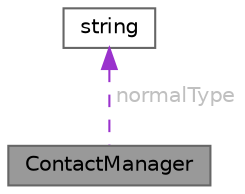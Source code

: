 digraph "ContactManager"
{
 // LATEX_PDF_SIZE
  bgcolor="transparent";
  edge [fontname=Helvetica,fontsize=10,labelfontname=Helvetica,labelfontsize=10];
  node [fontname=Helvetica,fontsize=10,shape=box,height=0.2,width=0.4];
  Node1 [id="Node000001",label="ContactManager",height=0.2,width=0.4,color="gray40", fillcolor="grey60", style="filled", fontcolor="black",tooltip="Manages Slave-Master contact method data and operations This class contain all variables and function..."];
  Node2 -> Node1 [id="edge1_Node000001_Node000002",dir="back",color="darkorchid3",style="dashed",tooltip=" ",label=" normalType",fontcolor="grey" ];
  Node2 [id="Node000002",label="string",height=0.2,width=0.4,color="gray40", fillcolor="white", style="filled",tooltip=" "];
}
